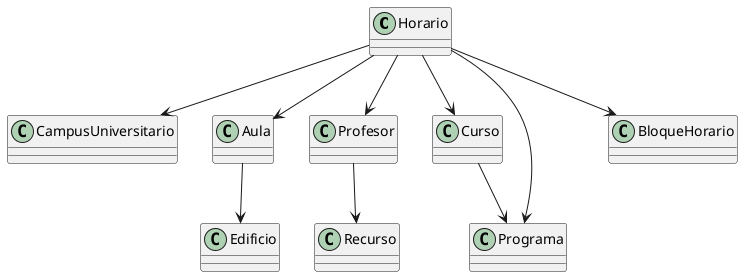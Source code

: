@startuml

class Horario

Horario --> CampusUniversitario
Horario --> Aula
Horario --> Profesor
Horario --> Curso
Horario --> Programa
Horario --> BloqueHorario
Aula --> Edificio
Curso --> Programa
Profesor --> Recurso

@enduml